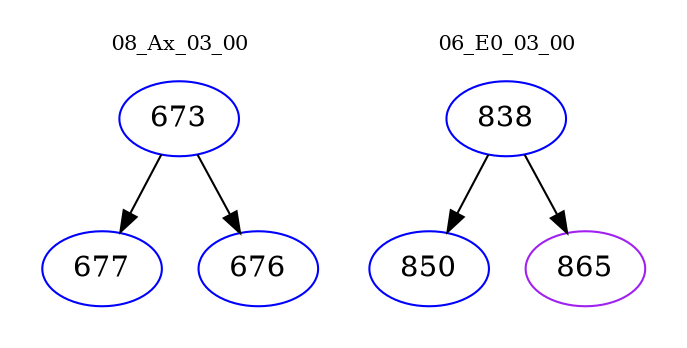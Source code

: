 digraph{
subgraph cluster_0 {
color = white
label = "08_Ax_03_00";
fontsize=10;
T0_673 [label="673", color="blue"]
T0_673 -> T0_677 [color="black"]
T0_677 [label="677", color="blue"]
T0_673 -> T0_676 [color="black"]
T0_676 [label="676", color="blue"]
}
subgraph cluster_1 {
color = white
label = "06_E0_03_00";
fontsize=10;
T1_838 [label="838", color="blue"]
T1_838 -> T1_850 [color="black"]
T1_850 [label="850", color="blue"]
T1_838 -> T1_865 [color="black"]
T1_865 [label="865", color="purple"]
}
}
